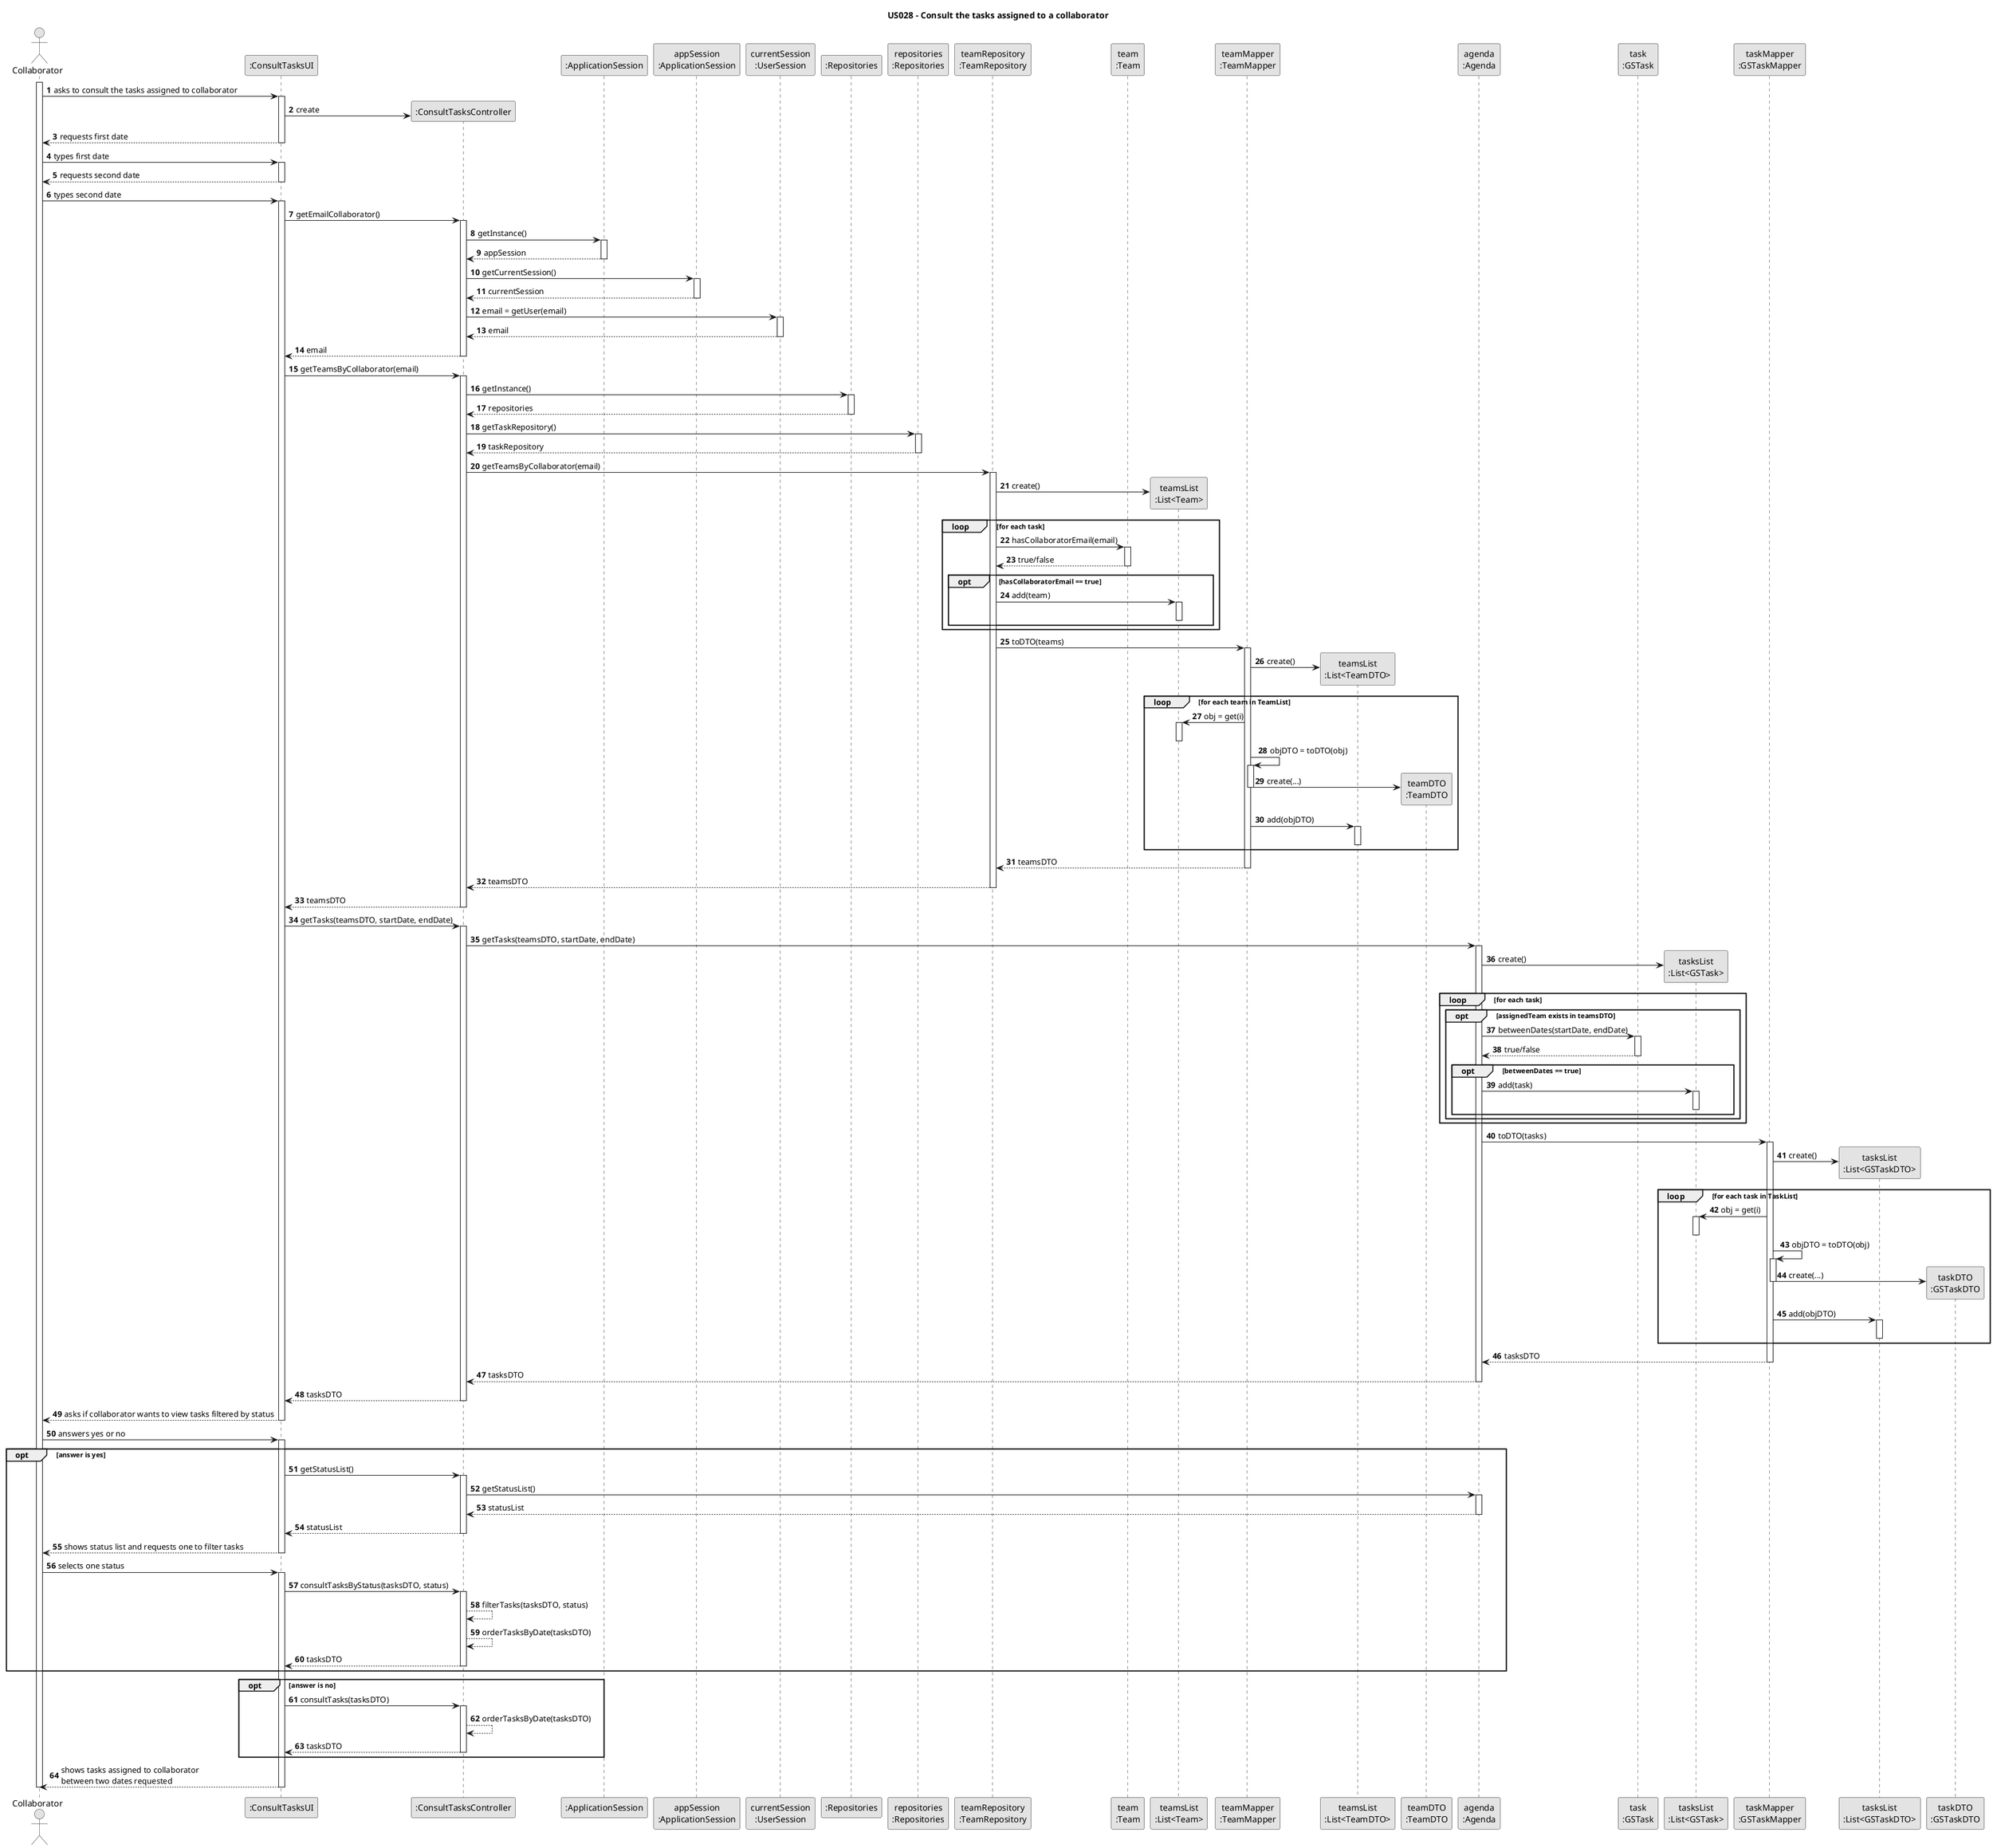 @startuml
skinparam monochrome true
skinparam packageStyle rectangle
skinparam shadowing false

title US028 - Consult the tasks assigned to a collaborator

autonumber

actor "Collaborator" as Employee
participant ":ConsultTasksUI" as UI
participant ":ConsultTasksController" as CTRL
participant ":ApplicationSession" as _APP
participant "appSession\n:ApplicationSession" as APP
participant "currentSession\n:UserSession" as SESSION
participant ":Repositories" as RepositorySingleton
participant "repositories\n:Repositories" as PLAT
participant "teamRepository\n:TeamRepository" as TeamRepository
participant "team\n:Team" as Team
participant "teamsList\n:List<Team>" as TeamsList
participant "teamMapper\n:TeamMapper" as TeamMapper
participant "teamsList\n:List<TeamDTO>" as TeamsListDTO
participant "teamDTO\n:TeamDTO" as TeamDTO
participant "agenda\n:Agenda" as Agenda
participant "task\n:GSTask" as Task
participant "tasksList\n:List<GSTask>" as TasksList
participant "taskMapper\n:GSTaskMapper" as TaskMapper
participant "tasksList\n:List<GSTaskDTO>" as TasksListDTO
participant "taskDTO\n:GSTaskDTO" as TaskDTO

activate Employee

    Employee -> UI : asks to consult the tasks assigned to collaborator
    activate UI

    UI -> CTRL** : create

    UI --> Employee : requests first date
    deactivate UI

    Employee -> UI : types first date
    activate UI

    UI --> Employee : requests second date
    deactivate UI

    Employee -> UI : types second date
    activate UI

    UI -> CTRL : getEmailCollaborator()
    activate CTRL

    CTRL -> _APP : getInstance()
    activate _APP

    _APP --> CTRL : appSession
    deactivate _APP

    CTRL -> APP : getCurrentSession()
    activate APP

    APP --> CTRL : currentSession
    deactivate APP

    CTRL -> SESSION : email = getUser(email)
    activate SESSION

    SESSION --> CTRL : email
    deactivate SESSION

    CTRL --> UI : email
    deactivate CTRL

    UI -> CTRL : getTeamsByCollaborator(email)
    activate CTRL

        CTRL -> RepositorySingleton : getInstance()
        activate RepositorySingleton

        RepositorySingleton --> CTRL: repositories
        deactivate RepositorySingleton

        CTRL -> PLAT : getTaskRepository()
        activate PLAT

        PLAT --> CTRL: taskRepository
        deactivate PLAT

        CTRL -> TeamRepository : getTeamsByCollaborator(email)
            activate TeamRepository

            TeamRepository -> TeamsList ** : create()
            loop for each task
            TeamRepository -> Team : hasCollaboratorEmail(email)
            activate Team

            Team --> TeamRepository : true/false
            deactivate Team

            opt hasCollaboratorEmail == true
                TeamRepository -> TeamsList : add(team)
                activate TeamsList
                deactivate TeamsList
            end opt

            end loop
        TeamRepository -> TeamMapper : toDTO(teams)
            activate TeamMapper

            TeamMapper -> TeamsListDTO ** : create()
            loop for each team in TeamList
            TeamMapper -> TeamsList : obj = get(i)
            activate TeamsList
            deactivate TeamsList

            TeamMapper -> TeamMapper : objDTO = toDTO(obj)
            activate TeamMapper

            TeamMapper -> TeamDTO ** : create(...)
            deactivate TeamMapper

            TeamMapper -> TeamsListDTO : add(objDTO)
            activate TeamsListDTO
            deactivate TeamsListDTO

            end loop

            TeamMapper --> TeamRepository : teamsDTO
            deactivate TeamMapper

            TeamRepository --> CTRL : teamsDTO
            deactivate TeamRepository

        CTRL --> UI : teamsDTO
        deactivate CTRL

        UI -> CTRL : getTasks(teamsDTO, startDate, endDate)
            activate CTRL

        CTRL -> Agenda : getTasks(teamsDTO, startDate, endDate)
            activate Agenda

            Agenda -> TasksList ** : create()
            loop for each task
                opt assignedTeam exists in teamsDTO
                    Agenda -> Task : betweenDates(startDate, endDate)
                    activate Task

                    Task --> Agenda : true/false
                    deactivate Task

                    opt betweenDates == true
                        Agenda -> TasksList : add(task)
                        activate TasksList
                        deactivate TasksList
                    end opt

                end opt

            end loop

        Agenda -> TaskMapper : toDTO(tasks)
        activate TaskMapper

        TaskMapper -> TasksListDTO ** : create()
        loop for each task in TaskList
        TaskMapper -> TasksList : obj = get(i)
        activate TasksList
        deactivate TasksList

        TaskMapper -> TaskMapper : objDTO = toDTO(obj)
        activate TaskMapper

        TaskMapper -> TaskDTO ** : create(...)
        deactivate TaskMapper

        TaskMapper -> TasksListDTO : add(objDTO)
        activate TasksListDTO
        deactivate TasksListDTO

        end loop

        TaskMapper --> Agenda : tasksDTO
        deactivate TaskMapper

        Agenda --> CTRL : tasksDTO
        deactivate Agenda

    CTRL --> UI : tasksDTO
    deactivate CTRL

    UI --> Employee : asks if collaborator wants to view tasks filtered by status
    deactivate UI

    Employee -> UI : answers yes or no
    activate UI

    opt answer is yes
        UI -> CTRL : getStatusList()
        activate CTRL

        CTRL -> Agenda : getStatusList()
        activate Agenda

        Agenda --> CTRL : statusList
        deactivate Agenda

        CTRL --> UI : statusList
        deactivate CTRL

        UI --> Employee : shows status list and requests one to filter tasks
        deactivate UI

        Employee -> UI : selects one status
        activate UI

        UI -> CTRL : consultTasksByStatus(tasksDTO, status)
        activate CTRL

        CTRL --> CTRL : filterTasks(tasksDTO, status)
        CTRL --> CTRL : orderTasksByDate(tasksDTO)

        CTRL --> UI : tasksDTO
        deactivate CTRL
    end opt

    opt answer is no
        UI -> CTRL : consultTasks(tasksDTO)
        activate CTRL

        CTRL --> CTRL : orderTasksByDate(tasksDTO)

        CTRL --> UI : tasksDTO
        deactivate CTRL
    end opt

    UI --> Employee : shows tasks assigned to collaborator \nbetween two dates requested
    deactivate UI

deactivate Employee
@enduml